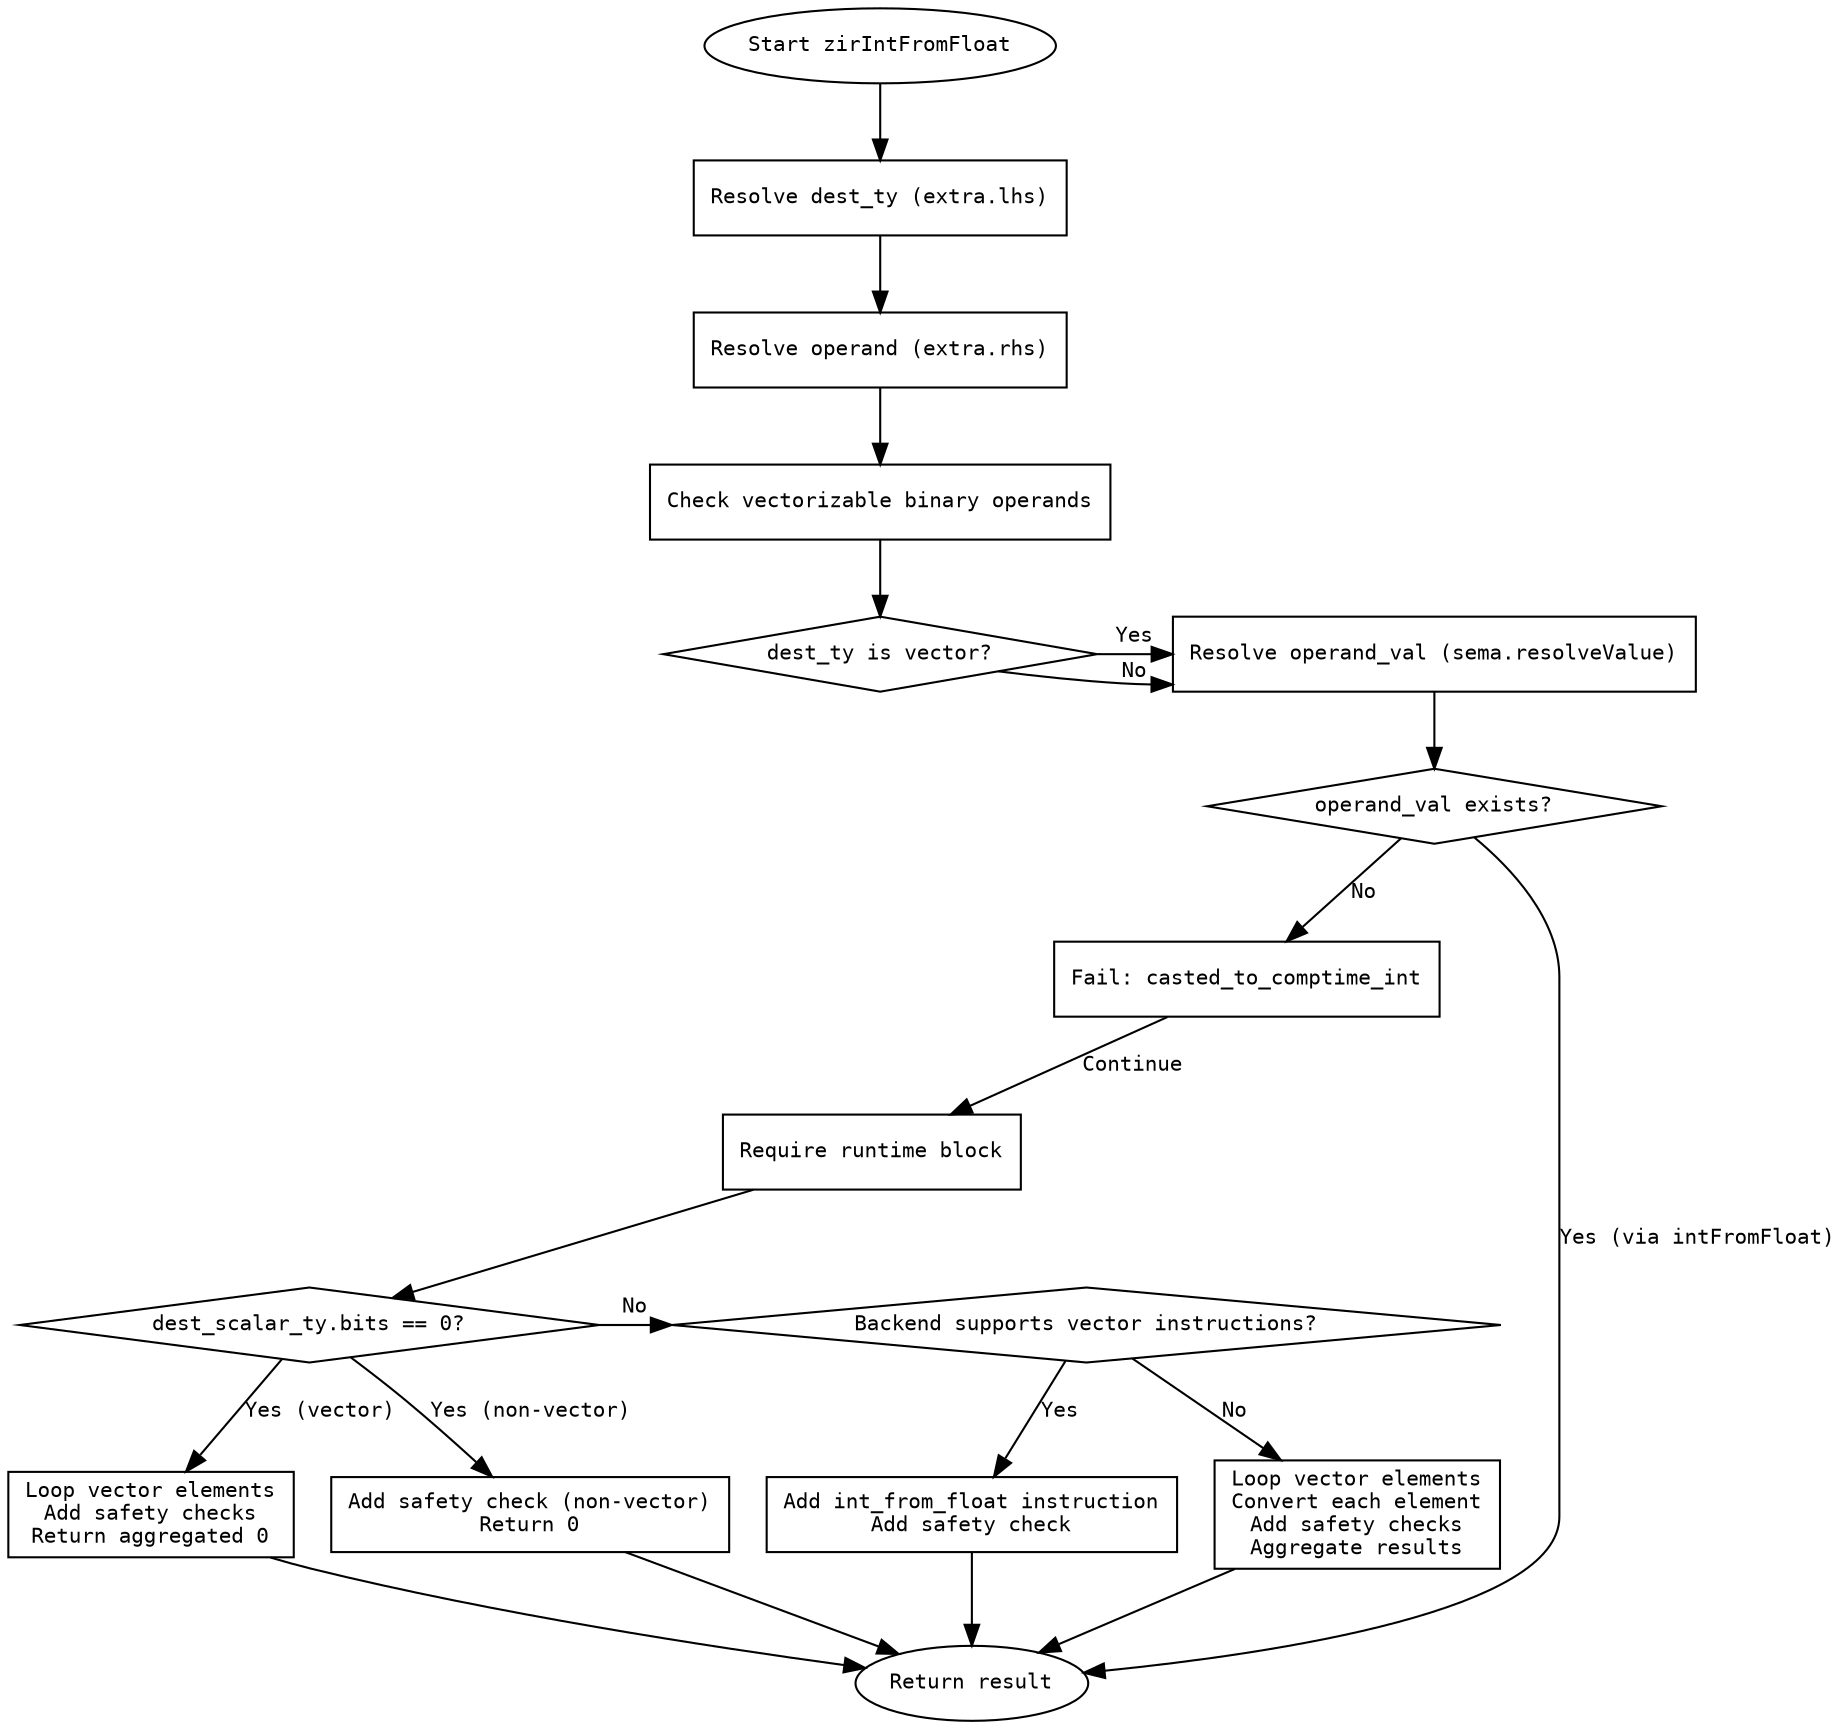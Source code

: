 
digraph flowchart {
    node [shape=rectangle, fontname="Courier", fontsize=10];
    edge [fontname="Courier", fontsize=10];

    start [label="Start zirIntFromFloat", shape=ellipse];
    resolve_dest_ty [label="Resolve dest_ty (extra.lhs)"];
    resolve_operand [label="Resolve operand (extra.rhs)"];
    check_operand_types [label="Check vectorizable binary operands"];
    is_vector [label="dest_ty is vector?", shape=diamond];
    resolve_values [label="Resolve operand_val (sema.resolveValue)"];
    operand_val_exists [label="operand_val exists?", shape=diamond];
    handle_comptime_int [label="Fail: casted_to_comptime_int"];
    require_runtime [label="Require runtime block"];
    dest_bits_zero [label="dest_scalar_ty.bits == 0?", shape=diamond];
    handle_zero_bits_non_vector [label="Add safety check (non-vector)\nReturn 0"];
    handle_zero_bits_vector [label="Loop vector elements\nAdd safety checks\nReturn aggregated 0"];
    backend_support_vector [label="Backend supports vector instructions?", shape=diamond];
    single_int_from_float [label="Add int_from_float instruction\nAdd safety check"];
    loop_vector_elements [label="Loop vector elements\nConvert each element\nAdd safety checks\nAggregate results"];
    end [label="Return result", shape=ellipse];

    start -> resolve_dest_ty;
    resolve_dest_ty -> resolve_operand;
    resolve_operand -> check_operand_types;
    check_operand_types -> is_vector;

    is_vector -> resolve_values [label="No"];
    is_vector -> resolve_values [label="Yes"];

    resolve_values -> operand_val_exists;
    operand_val_exists -> handle_comptime_int [label="No"];
    operand_val_exists -> end [label="Yes (via intFromFloat)"];

    handle_comptime_int -> require_runtime [label="Continue"];
    require_runtime -> dest_bits_zero;

    dest_bits_zero -> handle_zero_bits_non_vector [label="Yes (non-vector)"];
    dest_bits_zero -> handle_zero_bits_vector [label="Yes (vector)"];
    dest_bits_zero -> backend_support_vector [label="No"];

    backend_support_vector -> single_int_from_float [label="Yes"];
    backend_support_vector -> loop_vector_elements [label="No"];

    handle_zero_bits_non_vector -> end;
    handle_zero_bits_vector -> end;
    single_int_from_float -> end;
    loop_vector_elements -> end;

    // Hidden edges for alignment
    { rank=same; is_vector resolve_values }
    { rank=same; dest_bits_zero backend_support_vector }
}

